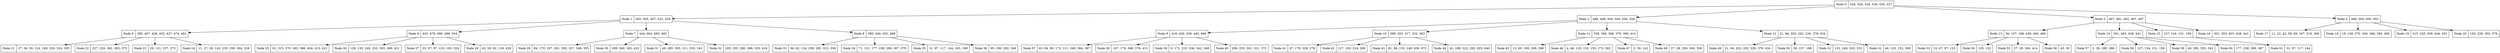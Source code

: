 digraph H {
"0" [
  label = "Node 0 | 528, 529, 529, 530, 535, 537 "
  shape="record"
];
"0" -> "1"
"1" [
  label = "Node 1 | 505, 505, 507, 522, 526 "
  shape="record"
];
"1" -> "5"
"5" [
  label = "Node 5 | 395, 407, 428, 432, 437, 474, 491 "
  shape="record"
];
"5" -> "21"
"21" [
  label = "Node 21 | 27, 34, 59, 124, 198, 229, 324, 335 "
  shape="record"
];
"5" -> "22"
"22" [
  label = "Node 22 | 227, 228, 362, 365, 373 "
  shape="record"
];
"5" -> "23"
"23" [
  label = "Node 23 | 29, 121, 237, 275 "
  shape="record"
];
"5" -> "24"
"24" [
  label = "Node 24 | 11, 27, 28, 143, 235, 259, 304, 326 "
  shape="record"
];
"1" -> "6"
"6" [
  label = "Node 6 | 443, 470, 490, 499, 504 "
  shape="record"
];
"6" -> "25"
"25" [
  label = "Node 25 | 91, 315, 370, 383, 386, 404, 413, 421 "
  shape="record"
];
"6" -> "26"
"26" [
  label = "Node 26 | 128, 135, 249, 253, 303, 369, 421 "
  shape="record"
];
"6" -> "27"
"27" [
  label = "Node 27 | 33, 67, 97, 123, 183, 324 "
  shape="record"
];
"6" -> "28"
"28" [
  label = "Node 28 | 43, 50, 82, 139, 429 "
  shape="record"
];
"1" -> "7"
"7" [
  label = "Node 7 | 444, 464, 465, 492 "
  shape="record"
];
"7" -> "29"
"29" [
  label = "Node 29 | 84, 170, 197, 281, 305, 327, 348, 355 "
  shape="record"
];
"7" -> "30"
"30" [
  label = "Node 30 | 299, 340, 343, 422 "
  shape="record"
];
"7" -> "31"
"31" [
  label = "Node 31 | 49, 285, 305, 311, 335, 343 "
  shape="record"
];
"7" -> "32"
"32" [
  label = "Node 32 | 205, 255, 280, 286, 320, 416 "
  shape="record"
];
"1" -> "8"
"8" [
  label = "Node 8 | 390, 440, 452, 468 "
  shape="record"
];
"8" -> "33"
"33" [
  label = "Node 33 | 36, 62, 124, 258, 282, 313, 336 "
  shape="record"
];
"8" -> "34"
"34" [
  label = "Node 34 | 71, 131, 177, 238, 289, 367, 379 "
  shape="record"
];
"8" -> "35"
"35" [
  label = "Node 35 | 31, 97, 117, 144, 163, 199 "
  shape="record"
];
"8" -> "36"
"36" [
  label = "Node 36 | 95, 190, 292, 340 "
  shape="record"
];
"0" -> "2"
"2" [
  label = "Node 2 | 498, 498, 500, 504, 506, 528 "
  shape="record"
];
"2" -> "9"
"9" [
  label = "Node 9 | 418, 426, 429, 445, 466 "
  shape="record"
];
"9" -> "37"
"37" [
  label = "Node 37 | 43, 84, 90, 172, 211, 340, 364, 367 "
  shape="record"
];
"9" -> "38"
"38" [
  label = "Node 38 | 107, 179, 368, 376, 412 "
  shape="record"
];
"9" -> "39"
"39" [
  label = "Node 39 | 9, 172, 210, 336, 342, 348 "
  shape="record"
];
"9" -> "40"
"40" [
  label = "Node 40 | 206, 255, 301, 321, 372 "
  shape="record"
];
"2" -> "10"
"10" [
  label = "Node 10 | 299, 303, 317, 333, 363 "
  shape="record"
];
"10" -> "41"
"41" [
  label = "Node 41 | 87, 178, 228, 276 "
  shape="record"
];
"10" -> "42"
"42" [
  label = "Node 42 | 127, 150, 224, 269 "
  shape="record"
];
"10" -> "43"
"43" [
  label = "Node 43 | 81, 84, 133, 248, 630, 672 "
  shape="record"
];
"10" -> "44"
"44" [
  label = "Node 44 | 42, 189, 222, 292, 625, 640 "
  shape="record"
];
"2" -> "11"
"11" [
  label = "Node 11 | 336, 368, 368, 379, 399, 414 "
  shape="record"
];
"11" -> "45"
"45" [
  label = "Node 45 | 12, 60, 190, 209, 298 "
  shape="record"
];
"11" -> "46"
"46" [
  label = "Node 46 | 4, 46, 125, 152, 155, 273, 582 "
  shape="record"
];
"11" -> "47"
"47" [
  label = "Node 47 | 2, 39, 142 "
  shape="record"
];
"11" -> "48"
"48" [
  label = "Node 48 | 27, 28, 259, 304, 326 "
  shape="record"
];
"2" -> "12"
"12" [
  label = "Node 12 | 21, 94, 202, 202, 226, 378, 434 "
  shape="record"
];
"12" -> "49"
"49" [
  label = "Node 49 | 21, 94, 202, 202, 226, 378, 434 "
  shape="record"
];
"12" -> "50"
"50" [
  label = "Node 50 | 36, 157, 188 "
  shape="record"
];
"12" -> "51"
"51" [
  label = "Node 51 | 133, 248, 303, 333 "
  shape="record"
];
"12" -> "52"
"52" [
  label = "Node 52 | 46, 125, 152, 368 "
  shape="record"
];
"0" -> "3"
"3" [
  label = "Node 3 | 467, 481, 492, 497, 497 "
  shape="record"
];
"3" -> "13"
"13" [
  label = "Node 13 | 36, 157, 188, 436, 460, 460 "
  shape="record"
];
"13" -> "53"
"53" [
  label = "Node 53 | 33, 67, 97, 123 "
  shape="record"
];
"13" -> "54"
"54" [
  label = "Node 54 | 125, 152 "
  shape="record"
];
"13" -> "55"
"55" [
  label = "Node 55 | 27, 28, 304, 414 "
  shape="record"
];
"13" -> "56"
"56" [
  label = "Node 56 | 43, 50 "
  shape="record"
];
"3" -> "14"
"14" [
  label = "Node 14 | 301, 403, 428, 441 "
  shape="record"
];
"14" -> "57"
"57" [
  label = "Node 57 | 2, 39, 280, 286 "
  shape="record"
];
"14" -> "58"
"58" [
  label = "Node 58 | 127, 134, 151, 159 "
  shape="record"
];
"14" -> "59"
"59" [
  label = "Node 59 | 49, 285, 335, 343 "
  shape="record"
];
"14" -> "60"
"60" [
  label = "Node 60 | 177, 238, 289, 367 "
  shape="record"
];
"3" -> "15"
"15" [
  label = "Node 15 | 127, 134, 151, 159 "
  shape="record"
];
"15" -> "61"
"61" [
  label = "Node 61 | 31, 97, 117, 144 "
  shape="record"
];
"3" -> "16"
"16" [
  label = "Node 16 | 301, 353, 403, 428, 441 "
  shape="record"
];
"0" -> "4"
"4" [
  label = "Node 4 | 488, 500, 500, 503 "
  shape="record"
];
"4" -> "17"
"17" [
  label = "Node 17 | 11, 22, 42, 58, 69, 167, 219, 306 "
  shape="record"
];
"4" -> "18"
"18" [
  label = "Node 18 | 19, 149, 270, 340, 368, 393, 456 "
  shape="record"
];
"4" -> "19"
"19" [
  label = "Node 19 | 215, 245, 339, 444, 451 "
  shape="record"
];
"4" -> "20"
"20" [
  label = "Node 20 | 193, 228, 350, 379 "
  shape="record"
];
}